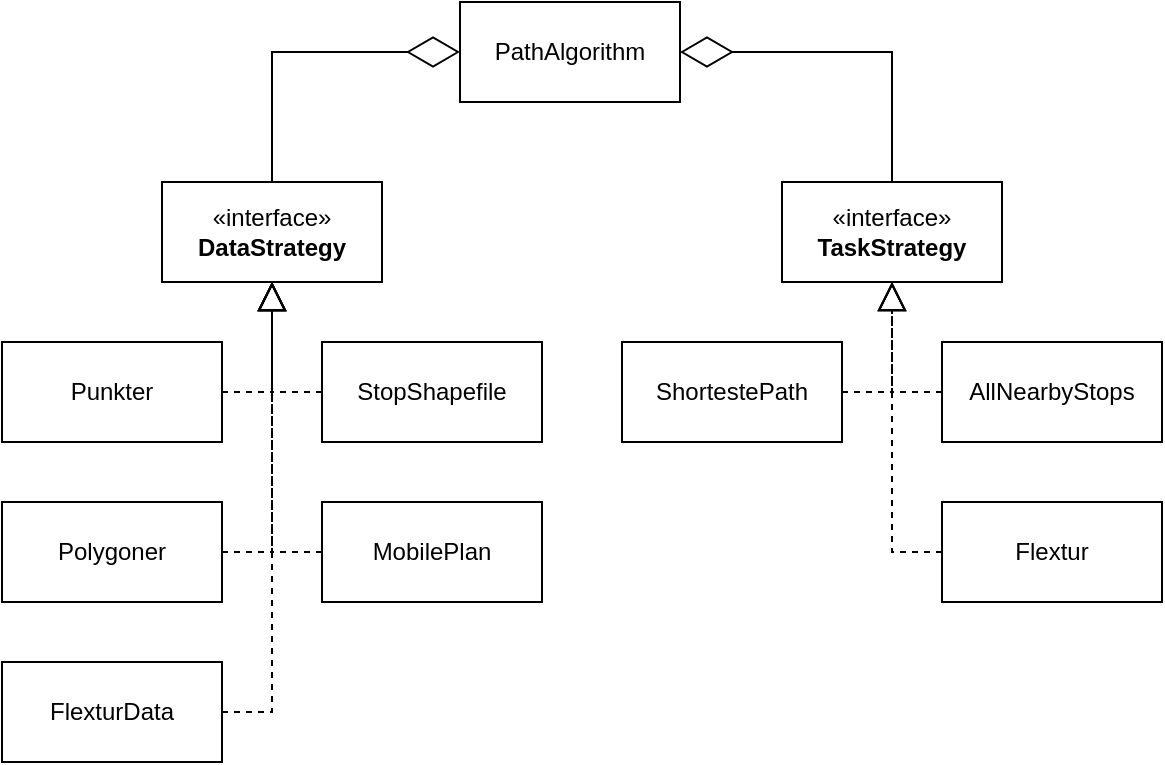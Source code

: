<mxfile version="26.1.1">
  <diagram name="Side-1" id="sHAtcBL5NMvWPnuHVoda">
    <mxGraphModel dx="2066" dy="1141" grid="1" gridSize="10" guides="1" tooltips="1" connect="1" arrows="1" fold="1" page="1" pageScale="1" pageWidth="827" pageHeight="1169" math="0" shadow="0">
      <root>
        <mxCell id="0" />
        <mxCell id="1" parent="0" />
        <mxCell id="jkTbnj56_Fqp3oOJEUvp-1" value="«interface»&lt;br&gt;&lt;b&gt;DataStrategy&lt;/b&gt;" style="html=1;whiteSpace=wrap;" vertex="1" parent="1">
          <mxGeometry x="210" y="360" width="110" height="50" as="geometry" />
        </mxCell>
        <mxCell id="jkTbnj56_Fqp3oOJEUvp-2" value="PathAlgorithm" style="html=1;whiteSpace=wrap;" vertex="1" parent="1">
          <mxGeometry x="359" y="270" width="110" height="50" as="geometry" />
        </mxCell>
        <mxCell id="jkTbnj56_Fqp3oOJEUvp-3" value="«interface»&lt;br&gt;&lt;b&gt;TaskStrategy&lt;/b&gt;" style="html=1;whiteSpace=wrap;" vertex="1" parent="1">
          <mxGeometry x="520" y="360" width="110" height="50" as="geometry" />
        </mxCell>
        <mxCell id="jkTbnj56_Fqp3oOJEUvp-4" value="Punkter" style="html=1;whiteSpace=wrap;" vertex="1" parent="1">
          <mxGeometry x="130" y="440" width="110" height="50" as="geometry" />
        </mxCell>
        <mxCell id="jkTbnj56_Fqp3oOJEUvp-5" value="Polygoner" style="html=1;whiteSpace=wrap;" vertex="1" parent="1">
          <mxGeometry x="130" y="520" width="110" height="50" as="geometry" />
        </mxCell>
        <mxCell id="jkTbnj56_Fqp3oOJEUvp-6" value="StopShapefile" style="html=1;whiteSpace=wrap;" vertex="1" parent="1">
          <mxGeometry x="290" y="440" width="110" height="50" as="geometry" />
        </mxCell>
        <mxCell id="jkTbnj56_Fqp3oOJEUvp-7" value="MobilePlan" style="html=1;whiteSpace=wrap;" vertex="1" parent="1">
          <mxGeometry x="290" y="520" width="110" height="50" as="geometry" />
        </mxCell>
        <mxCell id="jkTbnj56_Fqp3oOJEUvp-8" value="Flextur" style="html=1;whiteSpace=wrap;" vertex="1" parent="1">
          <mxGeometry x="600" y="520" width="110" height="50" as="geometry" />
        </mxCell>
        <mxCell id="jkTbnj56_Fqp3oOJEUvp-9" value="ShortestePath" style="html=1;whiteSpace=wrap;" vertex="1" parent="1">
          <mxGeometry x="440" y="440" width="110" height="50" as="geometry" />
        </mxCell>
        <mxCell id="jkTbnj56_Fqp3oOJEUvp-10" value="AllNearbyStops" style="html=1;whiteSpace=wrap;" vertex="1" parent="1">
          <mxGeometry x="600" y="440" width="110" height="50" as="geometry" />
        </mxCell>
        <mxCell id="jkTbnj56_Fqp3oOJEUvp-12" value="FlexturData" style="html=1;whiteSpace=wrap;" vertex="1" parent="1">
          <mxGeometry x="130" y="600" width="110" height="50" as="geometry" />
        </mxCell>
        <mxCell id="jkTbnj56_Fqp3oOJEUvp-13" value="" style="endArrow=diamondThin;endFill=0;endSize=24;html=1;rounded=0;entryX=0;entryY=0.5;entryDx=0;entryDy=0;exitX=0.5;exitY=0;exitDx=0;exitDy=0;" edge="1" parent="1" source="jkTbnj56_Fqp3oOJEUvp-1" target="jkTbnj56_Fqp3oOJEUvp-2">
          <mxGeometry width="160" relative="1" as="geometry">
            <mxPoint x="330" y="580" as="sourcePoint" />
            <mxPoint x="490" y="580" as="targetPoint" />
            <Array as="points">
              <mxPoint x="265" y="295" />
            </Array>
          </mxGeometry>
        </mxCell>
        <mxCell id="jkTbnj56_Fqp3oOJEUvp-14" value="" style="endArrow=diamondThin;endFill=0;endSize=24;html=1;rounded=0;entryX=1;entryY=0.5;entryDx=0;entryDy=0;exitX=0.5;exitY=0;exitDx=0;exitDy=0;" edge="1" parent="1" source="jkTbnj56_Fqp3oOJEUvp-3" target="jkTbnj56_Fqp3oOJEUvp-2">
          <mxGeometry width="160" relative="1" as="geometry">
            <mxPoint x="580" y="290" as="sourcePoint" />
            <mxPoint x="740" y="290" as="targetPoint" />
            <Array as="points">
              <mxPoint x="575" y="295" />
            </Array>
          </mxGeometry>
        </mxCell>
        <mxCell id="jkTbnj56_Fqp3oOJEUvp-16" value="" style="endArrow=block;dashed=1;endFill=0;endSize=12;html=1;rounded=0;entryX=0.5;entryY=1;entryDx=0;entryDy=0;exitX=1;exitY=0.5;exitDx=0;exitDy=0;" edge="1" parent="1" source="jkTbnj56_Fqp3oOJEUvp-4" target="jkTbnj56_Fqp3oOJEUvp-1">
          <mxGeometry width="160" relative="1" as="geometry">
            <mxPoint x="260" y="500" as="sourcePoint" />
            <mxPoint x="270" y="760" as="targetPoint" />
            <Array as="points">
              <mxPoint x="265" y="465" />
            </Array>
          </mxGeometry>
        </mxCell>
        <mxCell id="jkTbnj56_Fqp3oOJEUvp-17" value="" style="endArrow=block;dashed=1;endFill=0;endSize=12;html=1;rounded=0;entryX=0.5;entryY=1;entryDx=0;entryDy=0;exitX=1;exitY=0.5;exitDx=0;exitDy=0;" edge="1" parent="1" source="jkTbnj56_Fqp3oOJEUvp-5" target="jkTbnj56_Fqp3oOJEUvp-1">
          <mxGeometry width="160" relative="1" as="geometry">
            <mxPoint x="250" y="475" as="sourcePoint" />
            <mxPoint x="275" y="420" as="targetPoint" />
            <Array as="points">
              <mxPoint x="265" y="545" />
            </Array>
          </mxGeometry>
        </mxCell>
        <mxCell id="jkTbnj56_Fqp3oOJEUvp-18" value="" style="endArrow=block;dashed=1;endFill=0;endSize=12;html=1;rounded=0;entryX=0.5;entryY=1;entryDx=0;entryDy=0;exitX=1;exitY=0.5;exitDx=0;exitDy=0;" edge="1" parent="1" source="jkTbnj56_Fqp3oOJEUvp-12" target="jkTbnj56_Fqp3oOJEUvp-1">
          <mxGeometry width="160" relative="1" as="geometry">
            <mxPoint x="260" y="485" as="sourcePoint" />
            <mxPoint x="285" y="430" as="targetPoint" />
            <Array as="points">
              <mxPoint x="265" y="625" />
            </Array>
          </mxGeometry>
        </mxCell>
        <mxCell id="jkTbnj56_Fqp3oOJEUvp-19" value="" style="endArrow=block;dashed=1;endFill=0;endSize=12;html=1;rounded=0;entryX=0.5;entryY=1;entryDx=0;entryDy=0;exitX=0;exitY=0.5;exitDx=0;exitDy=0;" edge="1" parent="1" source="jkTbnj56_Fqp3oOJEUvp-7" target="jkTbnj56_Fqp3oOJEUvp-1">
          <mxGeometry width="160" relative="1" as="geometry">
            <mxPoint x="270" y="495" as="sourcePoint" />
            <mxPoint x="295" y="440" as="targetPoint" />
            <Array as="points">
              <mxPoint x="265" y="545" />
            </Array>
          </mxGeometry>
        </mxCell>
        <mxCell id="jkTbnj56_Fqp3oOJEUvp-20" value="" style="endArrow=block;dashed=1;endFill=0;endSize=12;html=1;rounded=0;exitX=0;exitY=0.5;exitDx=0;exitDy=0;entryX=0.5;entryY=1;entryDx=0;entryDy=0;" edge="1" parent="1" source="jkTbnj56_Fqp3oOJEUvp-6" target="jkTbnj56_Fqp3oOJEUvp-1">
          <mxGeometry width="160" relative="1" as="geometry">
            <mxPoint x="280" y="505" as="sourcePoint" />
            <mxPoint x="240" y="430" as="targetPoint" />
            <Array as="points">
              <mxPoint x="265" y="465" />
            </Array>
          </mxGeometry>
        </mxCell>
        <mxCell id="jkTbnj56_Fqp3oOJEUvp-21" value="" style="endArrow=block;dashed=1;endFill=0;endSize=12;html=1;rounded=0;entryX=0.5;entryY=1;entryDx=0;entryDy=0;exitX=1;exitY=0.5;exitDx=0;exitDy=0;" edge="1" parent="1" source="jkTbnj56_Fqp3oOJEUvp-9" target="jkTbnj56_Fqp3oOJEUvp-3">
          <mxGeometry width="160" relative="1" as="geometry">
            <mxPoint x="290" y="515" as="sourcePoint" />
            <mxPoint x="315" y="460" as="targetPoint" />
            <Array as="points">
              <mxPoint x="575" y="465" />
            </Array>
          </mxGeometry>
        </mxCell>
        <mxCell id="jkTbnj56_Fqp3oOJEUvp-22" value="" style="endArrow=block;dashed=1;endFill=0;endSize=12;html=1;rounded=0;entryX=0.5;entryY=1;entryDx=0;entryDy=0;exitX=0;exitY=0.5;exitDx=0;exitDy=0;" edge="1" parent="1" source="jkTbnj56_Fqp3oOJEUvp-10" target="jkTbnj56_Fqp3oOJEUvp-3">
          <mxGeometry width="160" relative="1" as="geometry">
            <mxPoint x="300" y="525" as="sourcePoint" />
            <mxPoint x="325" y="470" as="targetPoint" />
            <Array as="points">
              <mxPoint x="575" y="465" />
            </Array>
          </mxGeometry>
        </mxCell>
        <mxCell id="jkTbnj56_Fqp3oOJEUvp-23" value="" style="endArrow=block;dashed=1;endFill=0;endSize=12;html=1;rounded=0;exitX=0;exitY=0.5;exitDx=0;exitDy=0;entryX=0.5;entryY=1;entryDx=0;entryDy=0;" edge="1" parent="1" source="jkTbnj56_Fqp3oOJEUvp-8" target="jkTbnj56_Fqp3oOJEUvp-3">
          <mxGeometry width="160" relative="1" as="geometry">
            <mxPoint x="310" y="535" as="sourcePoint" />
            <mxPoint x="580" y="420" as="targetPoint" />
            <Array as="points">
              <mxPoint x="575" y="545" />
            </Array>
          </mxGeometry>
        </mxCell>
      </root>
    </mxGraphModel>
  </diagram>
</mxfile>
